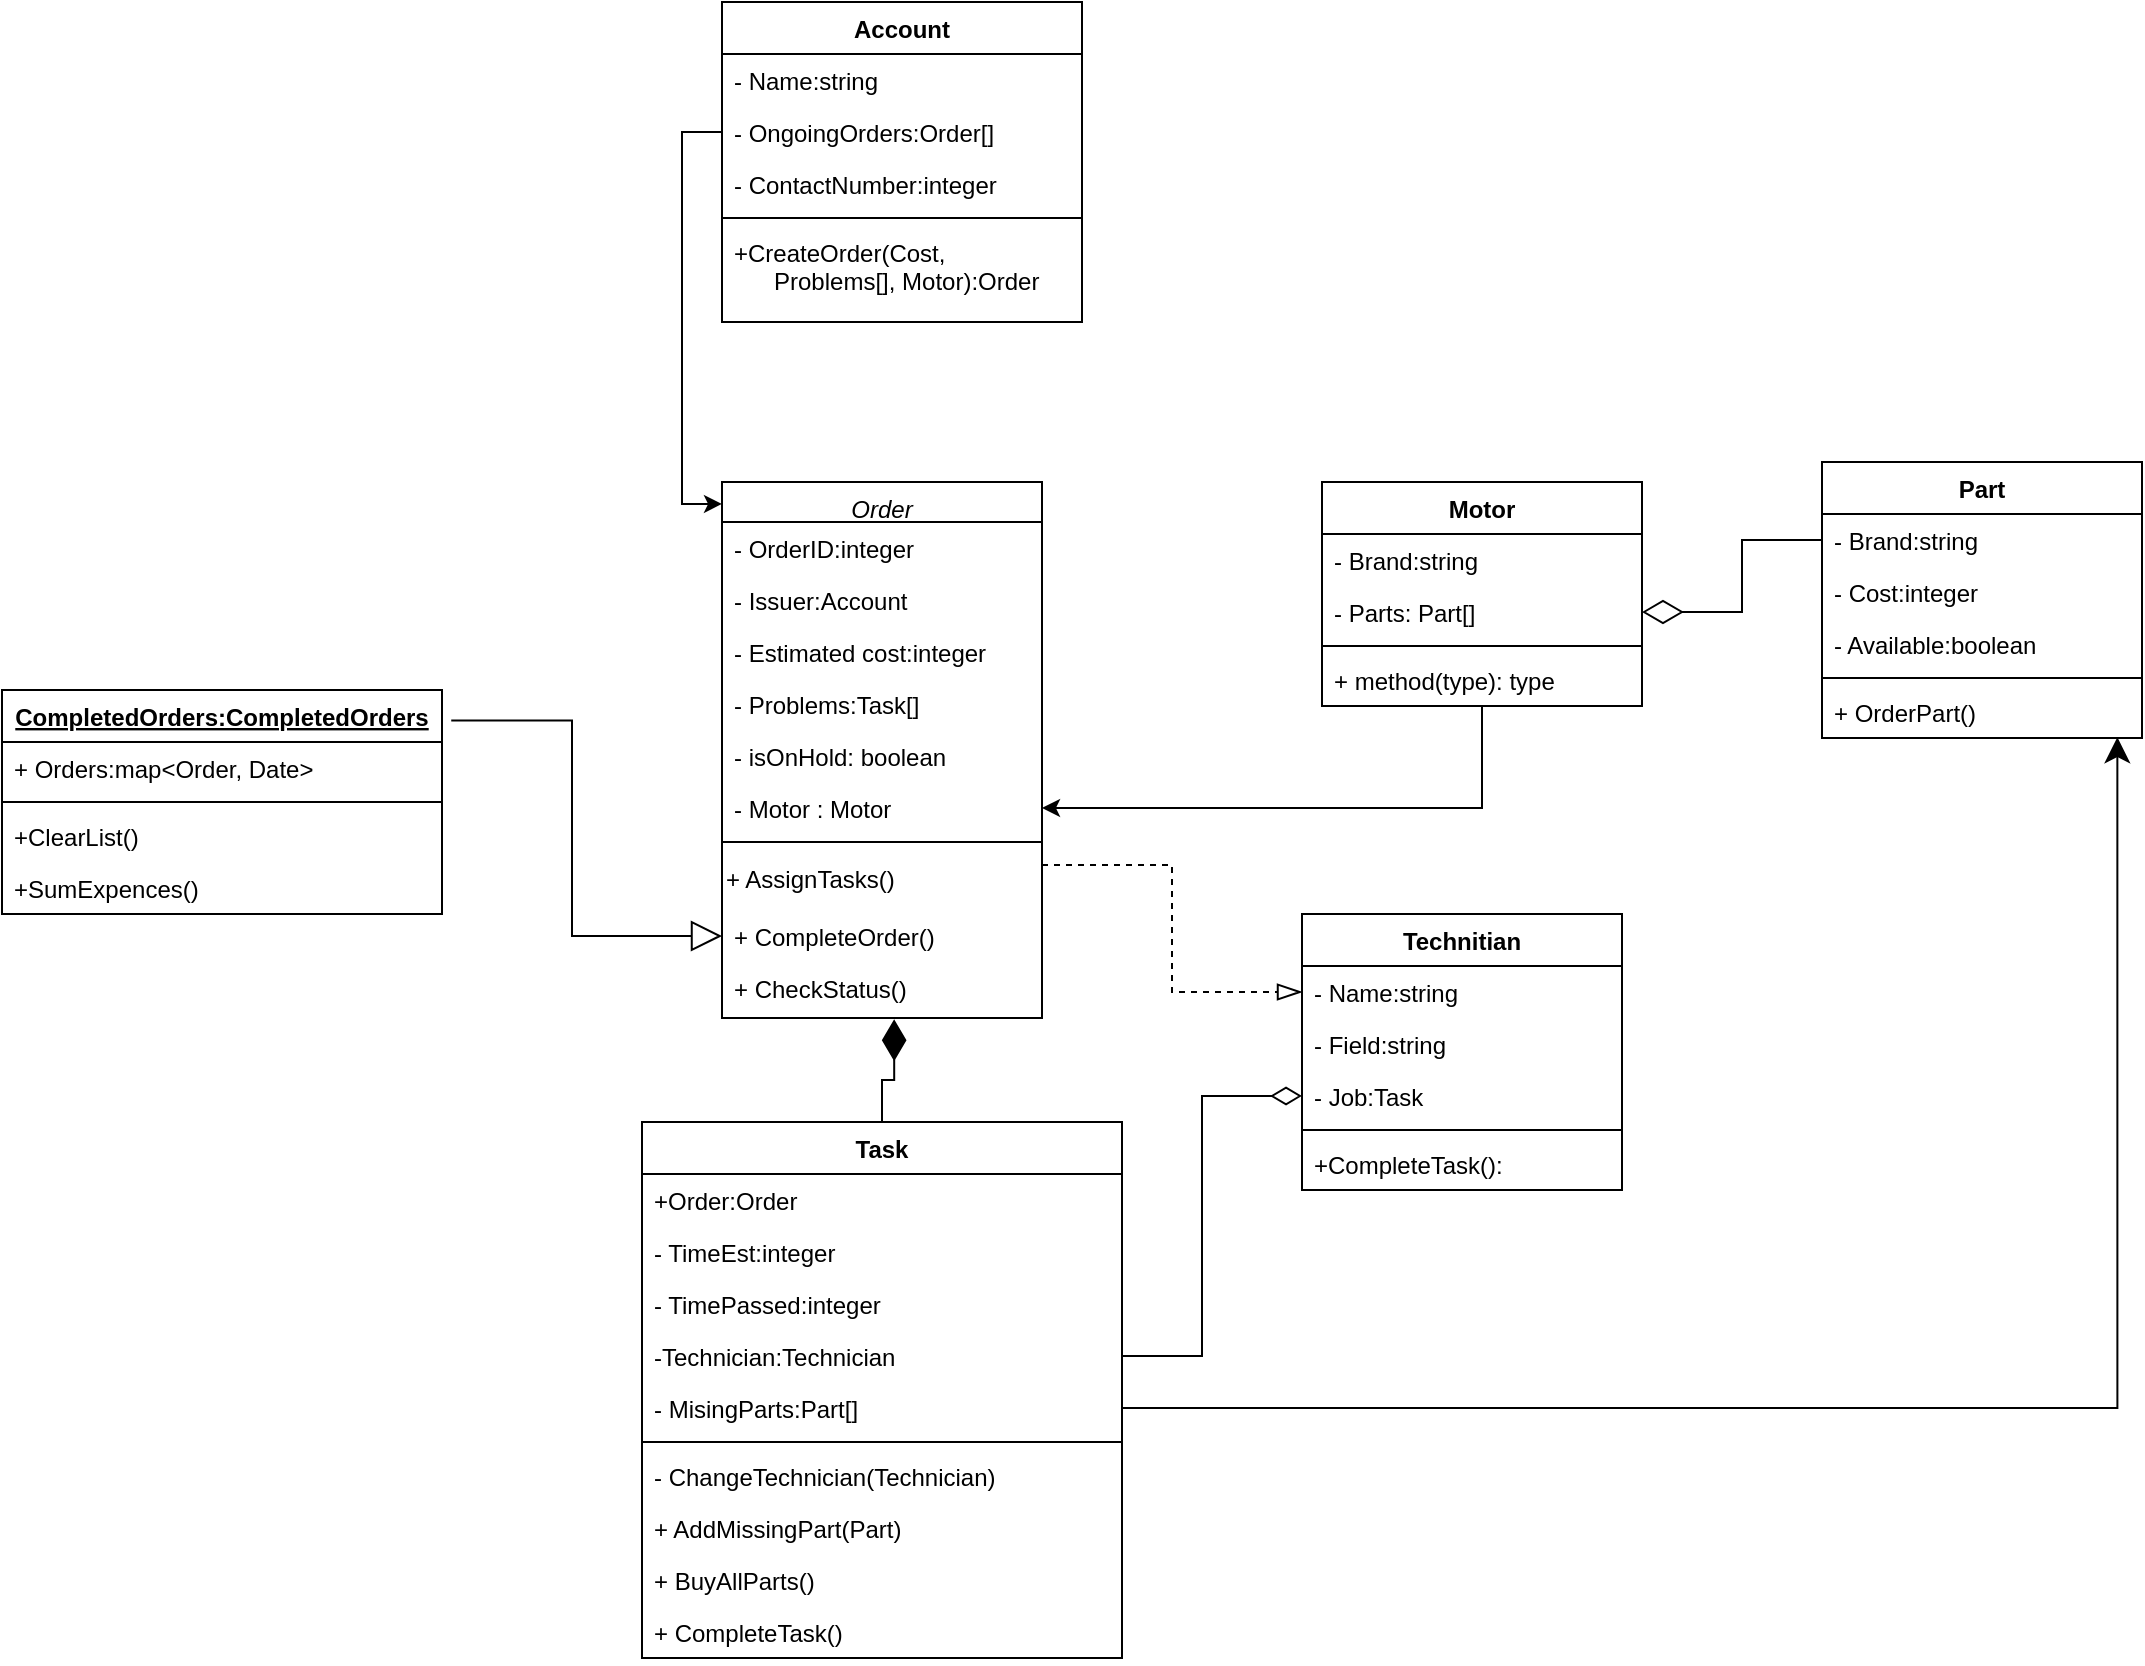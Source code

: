 <mxfile version="16.5.3" type="device"><diagram id="C5RBs43oDa-KdzZeNtuy" name="Page-1"><mxGraphModel dx="2073" dy="1854" grid="1" gridSize="10" guides="1" tooltips="1" connect="1" arrows="1" fold="1" page="1" pageScale="1" pageWidth="827" pageHeight="1169" math="0" shadow="0"><root><mxCell id="WIyWlLk6GJQsqaUBKTNV-0"/><mxCell id="WIyWlLk6GJQsqaUBKTNV-1" parent="WIyWlLk6GJQsqaUBKTNV-0"/><mxCell id="zkfFHV4jXpPFQw0GAbJ--0" value="Order" style="swimlane;fontStyle=2;align=center;verticalAlign=top;childLayout=stackLayout;horizontal=1;startSize=20;horizontalStack=0;resizeParent=1;resizeLast=0;collapsible=1;marginBottom=0;rounded=0;shadow=0;strokeWidth=1;" parent="WIyWlLk6GJQsqaUBKTNV-1" vertex="1"><mxGeometry x="180" y="130" width="160" height="268" as="geometry"><mxRectangle x="230" y="140" width="160" height="26" as="alternateBounds"/></mxGeometry></mxCell><mxCell id="Bdo8OqsHPUH7uapuBmTv-5" value="- OrderID:integer" style="text;strokeColor=none;fillColor=none;align=left;verticalAlign=top;spacingLeft=4;spacingRight=4;overflow=hidden;rotatable=0;points=[[0,0.5],[1,0.5]];portConstraint=eastwest;" vertex="1" parent="zkfFHV4jXpPFQw0GAbJ--0"><mxGeometry y="20" width="160" height="26" as="geometry"/></mxCell><mxCell id="zkfFHV4jXpPFQw0GAbJ--1" value="- Issuer:Account" style="text;align=left;verticalAlign=top;spacingLeft=4;spacingRight=4;overflow=hidden;rotatable=0;points=[[0,0.5],[1,0.5]];portConstraint=eastwest;" parent="zkfFHV4jXpPFQw0GAbJ--0" vertex="1"><mxGeometry y="46" width="160" height="26" as="geometry"/></mxCell><mxCell id="zkfFHV4jXpPFQw0GAbJ--2" value="- Estimated cost:integer" style="text;align=left;verticalAlign=top;spacingLeft=4;spacingRight=4;overflow=hidden;rotatable=0;points=[[0,0.5],[1,0.5]];portConstraint=eastwest;rounded=0;shadow=0;html=0;" parent="zkfFHV4jXpPFQw0GAbJ--0" vertex="1"><mxGeometry y="72" width="160" height="26" as="geometry"/></mxCell><mxCell id="zkfFHV4jXpPFQw0GAbJ--3" value="- Problems:Task[]" style="text;align=left;verticalAlign=top;spacingLeft=4;spacingRight=4;overflow=hidden;rotatable=0;points=[[0,0.5],[1,0.5]];portConstraint=eastwest;rounded=0;shadow=0;html=0;" parent="zkfFHV4jXpPFQw0GAbJ--0" vertex="1"><mxGeometry y="98" width="160" height="26" as="geometry"/></mxCell><mxCell id="Bdo8OqsHPUH7uapuBmTv-9" value="- isOnHold: boolean" style="text;strokeColor=none;fillColor=none;align=left;verticalAlign=top;spacingLeft=4;spacingRight=4;overflow=hidden;rotatable=0;points=[[0,0.5],[1,0.5]];portConstraint=eastwest;" vertex="1" parent="zkfFHV4jXpPFQw0GAbJ--0"><mxGeometry y="124" width="160" height="26" as="geometry"/></mxCell><mxCell id="N4tuDOvUZoSqtKssThmJ-8" value="- Motor : Motor" style="text;strokeColor=none;fillColor=none;align=left;verticalAlign=top;spacingLeft=4;spacingRight=4;overflow=hidden;rotatable=0;points=[[0,0.5],[1,0.5]];portConstraint=eastwest;" parent="zkfFHV4jXpPFQw0GAbJ--0" vertex="1"><mxGeometry y="150" width="160" height="26" as="geometry"/></mxCell><mxCell id="zkfFHV4jXpPFQw0GAbJ--4" value="" style="line;html=1;strokeWidth=1;align=left;verticalAlign=middle;spacingTop=-1;spacingLeft=3;spacingRight=3;rotatable=0;labelPosition=right;points=[];portConstraint=eastwest;" parent="zkfFHV4jXpPFQw0GAbJ--0" vertex="1"><mxGeometry y="176" width="160" height="8" as="geometry"/></mxCell><mxCell id="N4tuDOvUZoSqtKssThmJ-0" value="+ AssignTasks()" style="text;html=1;strokeColor=none;fillColor=none;align=left;verticalAlign=middle;whiteSpace=wrap;rounded=0;" parent="zkfFHV4jXpPFQw0GAbJ--0" vertex="1"><mxGeometry y="184" width="160" height="30" as="geometry"/></mxCell><mxCell id="uTESy3Ulh7mJzzTnR0VO-7" value="+ CompleteOrder()" style="text;strokeColor=none;fillColor=none;align=left;verticalAlign=top;spacingLeft=4;spacingRight=4;overflow=hidden;rotatable=0;points=[[0,0.5],[1,0.5]];portConstraint=eastwest;" parent="zkfFHV4jXpPFQw0GAbJ--0" vertex="1"><mxGeometry y="214" width="160" height="26" as="geometry"/></mxCell><mxCell id="zkfFHV4jXpPFQw0GAbJ--5" value="+ CheckStatus()" style="text;align=left;verticalAlign=top;spacingLeft=4;spacingRight=4;overflow=hidden;rotatable=0;points=[[0,0.5],[1,0.5]];portConstraint=eastwest;" parent="zkfFHV4jXpPFQw0GAbJ--0" vertex="1"><mxGeometry y="240" width="160" height="28" as="geometry"/></mxCell><mxCell id="Bdo8OqsHPUH7uapuBmTv-7" style="edgeStyle=orthogonalEdgeStyle;rounded=0;orthogonalLoop=1;jettySize=auto;html=1;entryX=1;entryY=0.5;entryDx=0;entryDy=0;" edge="1" parent="WIyWlLk6GJQsqaUBKTNV-1" source="N4tuDOvUZoSqtKssThmJ-1" target="N4tuDOvUZoSqtKssThmJ-8"><mxGeometry relative="1" as="geometry"/></mxCell><mxCell id="N4tuDOvUZoSqtKssThmJ-1" value="Motor" style="swimlane;fontStyle=1;align=center;verticalAlign=top;childLayout=stackLayout;horizontal=1;startSize=26;horizontalStack=0;resizeParent=1;resizeParentMax=0;resizeLast=0;collapsible=1;marginBottom=0;" parent="WIyWlLk6GJQsqaUBKTNV-1" vertex="1"><mxGeometry x="480" y="130" width="160" height="112" as="geometry"/></mxCell><mxCell id="N4tuDOvUZoSqtKssThmJ-2" value="- Brand:string" style="text;strokeColor=none;fillColor=none;align=left;verticalAlign=top;spacingLeft=4;spacingRight=4;overflow=hidden;rotatable=0;points=[[0,0.5],[1,0.5]];portConstraint=eastwest;" parent="N4tuDOvUZoSqtKssThmJ-1" vertex="1"><mxGeometry y="26" width="160" height="26" as="geometry"/></mxCell><mxCell id="N4tuDOvUZoSqtKssThmJ-13" value="- Parts: Part[]" style="text;strokeColor=none;fillColor=none;align=left;verticalAlign=top;spacingLeft=4;spacingRight=4;overflow=hidden;rotatable=0;points=[[0,0.5],[1,0.5]];portConstraint=eastwest;" parent="N4tuDOvUZoSqtKssThmJ-1" vertex="1"><mxGeometry y="52" width="160" height="26" as="geometry"/></mxCell><mxCell id="N4tuDOvUZoSqtKssThmJ-3" value="" style="line;strokeWidth=1;fillColor=none;align=left;verticalAlign=middle;spacingTop=-1;spacingLeft=3;spacingRight=3;rotatable=0;labelPosition=right;points=[];portConstraint=eastwest;" parent="N4tuDOvUZoSqtKssThmJ-1" vertex="1"><mxGeometry y="78" width="160" height="8" as="geometry"/></mxCell><mxCell id="N4tuDOvUZoSqtKssThmJ-4" value="+ method(type): type" style="text;strokeColor=none;fillColor=none;align=left;verticalAlign=top;spacingLeft=4;spacingRight=4;overflow=hidden;rotatable=0;points=[[0,0.5],[1,0.5]];portConstraint=eastwest;" parent="N4tuDOvUZoSqtKssThmJ-1" vertex="1"><mxGeometry y="86" width="160" height="26" as="geometry"/></mxCell><mxCell id="N4tuDOvUZoSqtKssThmJ-9" value="Technitian" style="swimlane;fontStyle=1;align=center;verticalAlign=top;childLayout=stackLayout;horizontal=1;startSize=26;horizontalStack=0;resizeParent=1;resizeParentMax=0;resizeLast=0;collapsible=1;marginBottom=0;" parent="WIyWlLk6GJQsqaUBKTNV-1" vertex="1"><mxGeometry x="470" y="346" width="160" height="138" as="geometry"/></mxCell><mxCell id="N4tuDOvUZoSqtKssThmJ-10" value="- Name:string" style="text;strokeColor=none;fillColor=none;align=left;verticalAlign=top;spacingLeft=4;spacingRight=4;overflow=hidden;rotatable=0;points=[[0,0.5],[1,0.5]];portConstraint=eastwest;" parent="N4tuDOvUZoSqtKssThmJ-9" vertex="1"><mxGeometry y="26" width="160" height="26" as="geometry"/></mxCell><mxCell id="N4tuDOvUZoSqtKssThmJ-25" value="- Field:string" style="text;strokeColor=none;fillColor=none;align=left;verticalAlign=top;spacingLeft=4;spacingRight=4;overflow=hidden;rotatable=0;points=[[0,0.5],[1,0.5]];portConstraint=eastwest;" parent="N4tuDOvUZoSqtKssThmJ-9" vertex="1"><mxGeometry y="52" width="160" height="26" as="geometry"/></mxCell><mxCell id="N4tuDOvUZoSqtKssThmJ-27" value="- Job:Task" style="text;strokeColor=none;fillColor=none;align=left;verticalAlign=top;spacingLeft=4;spacingRight=4;overflow=hidden;rotatable=0;points=[[0,0.5],[1,0.5]];portConstraint=eastwest;" parent="N4tuDOvUZoSqtKssThmJ-9" vertex="1"><mxGeometry y="78" width="160" height="26" as="geometry"/></mxCell><mxCell id="N4tuDOvUZoSqtKssThmJ-11" value="" style="line;strokeWidth=1;fillColor=none;align=left;verticalAlign=middle;spacingTop=-1;spacingLeft=3;spacingRight=3;rotatable=0;labelPosition=right;points=[];portConstraint=eastwest;" parent="N4tuDOvUZoSqtKssThmJ-9" vertex="1"><mxGeometry y="104" width="160" height="8" as="geometry"/></mxCell><mxCell id="N4tuDOvUZoSqtKssThmJ-12" value="+CompleteTask():" style="text;strokeColor=none;fillColor=none;align=left;verticalAlign=top;spacingLeft=4;spacingRight=4;overflow=hidden;rotatable=0;points=[[0,0.5],[1,0.5]];portConstraint=eastwest;" parent="N4tuDOvUZoSqtKssThmJ-9" vertex="1"><mxGeometry y="112" width="160" height="26" as="geometry"/></mxCell><mxCell id="N4tuDOvUZoSqtKssThmJ-17" value="Part" style="swimlane;fontStyle=1;align=center;verticalAlign=top;childLayout=stackLayout;horizontal=1;startSize=26;horizontalStack=0;resizeParent=1;resizeParentMax=0;resizeLast=0;collapsible=1;marginBottom=0;" parent="WIyWlLk6GJQsqaUBKTNV-1" vertex="1"><mxGeometry x="730" y="120" width="160" height="138" as="geometry"/></mxCell><mxCell id="N4tuDOvUZoSqtKssThmJ-18" value="- Brand:string" style="text;strokeColor=none;fillColor=none;align=left;verticalAlign=top;spacingLeft=4;spacingRight=4;overflow=hidden;rotatable=0;points=[[0,0.5],[1,0.5]];portConstraint=eastwest;" parent="N4tuDOvUZoSqtKssThmJ-17" vertex="1"><mxGeometry y="26" width="160" height="26" as="geometry"/></mxCell><mxCell id="N4tuDOvUZoSqtKssThmJ-21" value="- Cost:integer" style="text;strokeColor=none;fillColor=none;align=left;verticalAlign=top;spacingLeft=4;spacingRight=4;overflow=hidden;rotatable=0;points=[[0,0.5],[1,0.5]];portConstraint=eastwest;" parent="N4tuDOvUZoSqtKssThmJ-17" vertex="1"><mxGeometry y="52" width="160" height="26" as="geometry"/></mxCell><mxCell id="N4tuDOvUZoSqtKssThmJ-22" value="- Available:boolean" style="text;strokeColor=none;fillColor=none;align=left;verticalAlign=top;spacingLeft=4;spacingRight=4;overflow=hidden;rotatable=0;points=[[0,0.5],[1,0.5]];portConstraint=eastwest;" parent="N4tuDOvUZoSqtKssThmJ-17" vertex="1"><mxGeometry y="78" width="160" height="26" as="geometry"/></mxCell><mxCell id="N4tuDOvUZoSqtKssThmJ-19" value="" style="line;strokeWidth=1;fillColor=none;align=left;verticalAlign=middle;spacingTop=-1;spacingLeft=3;spacingRight=3;rotatable=0;labelPosition=right;points=[];portConstraint=eastwest;" parent="N4tuDOvUZoSqtKssThmJ-17" vertex="1"><mxGeometry y="104" width="160" height="8" as="geometry"/></mxCell><mxCell id="N4tuDOvUZoSqtKssThmJ-20" value="+ OrderPart()" style="text;strokeColor=none;fillColor=none;align=left;verticalAlign=top;spacingLeft=4;spacingRight=4;overflow=hidden;rotatable=0;points=[[0,0.5],[1,0.5]];portConstraint=eastwest;" parent="N4tuDOvUZoSqtKssThmJ-17" vertex="1"><mxGeometry y="112" width="160" height="26" as="geometry"/></mxCell><mxCell id="N4tuDOvUZoSqtKssThmJ-23" style="edgeStyle=orthogonalEdgeStyle;rounded=0;orthogonalLoop=1;jettySize=auto;html=1;exitX=0;exitY=0.5;exitDx=0;exitDy=0;entryX=1;entryY=0.5;entryDx=0;entryDy=0;startArrow=none;startFill=0;endArrow=diamondThin;endFill=0;endSize=18;" parent="WIyWlLk6GJQsqaUBKTNV-1" source="N4tuDOvUZoSqtKssThmJ-18" target="N4tuDOvUZoSqtKssThmJ-13" edge="1"><mxGeometry relative="1" as="geometry"/></mxCell><mxCell id="N4tuDOvUZoSqtKssThmJ-32" style="edgeStyle=orthogonalEdgeStyle;rounded=0;orthogonalLoop=1;jettySize=auto;html=1;exitX=0.5;exitY=0;exitDx=0;exitDy=0;startArrow=none;startFill=0;endArrow=diamondThin;endFill=1;endSize=18;entryX=0.538;entryY=1.023;entryDx=0;entryDy=0;entryPerimeter=0;" parent="WIyWlLk6GJQsqaUBKTNV-1" source="N4tuDOvUZoSqtKssThmJ-28" target="zkfFHV4jXpPFQw0GAbJ--5" edge="1"><mxGeometry relative="1" as="geometry"><mxPoint x="300" y="330" as="targetPoint"/></mxGeometry></mxCell><mxCell id="N4tuDOvUZoSqtKssThmJ-28" value="Task" style="swimlane;fontStyle=1;align=center;verticalAlign=top;childLayout=stackLayout;horizontal=1;startSize=26;horizontalStack=0;resizeParent=1;resizeParentMax=0;resizeLast=0;collapsible=1;marginBottom=0;" parent="WIyWlLk6GJQsqaUBKTNV-1" vertex="1"><mxGeometry x="140" y="450" width="240" height="268" as="geometry"/></mxCell><mxCell id="N4tuDOvUZoSqtKssThmJ-29" value="+Order:Order" style="text;strokeColor=none;fillColor=none;align=left;verticalAlign=top;spacingLeft=4;spacingRight=4;overflow=hidden;rotatable=0;points=[[0,0.5],[1,0.5]];portConstraint=eastwest;" parent="N4tuDOvUZoSqtKssThmJ-28" vertex="1"><mxGeometry y="26" width="240" height="26" as="geometry"/></mxCell><mxCell id="N4tuDOvUZoSqtKssThmJ-34" value="- TimeEst:integer" style="text;strokeColor=none;fillColor=none;align=left;verticalAlign=top;spacingLeft=4;spacingRight=4;overflow=hidden;rotatable=0;points=[[0,0.5],[1,0.5]];portConstraint=eastwest;" parent="N4tuDOvUZoSqtKssThmJ-28" vertex="1"><mxGeometry y="52" width="240" height="26" as="geometry"/></mxCell><mxCell id="N4tuDOvUZoSqtKssThmJ-43" value="- TimePassed:integer" style="text;strokeColor=none;fillColor=none;align=left;verticalAlign=top;spacingLeft=4;spacingRight=4;overflow=hidden;rotatable=0;points=[[0,0.5],[1,0.5]];portConstraint=eastwest;" parent="N4tuDOvUZoSqtKssThmJ-28" vertex="1"><mxGeometry y="78" width="240" height="26" as="geometry"/></mxCell><mxCell id="N4tuDOvUZoSqtKssThmJ-35" value="-Technician:Technician" style="text;strokeColor=none;fillColor=none;align=left;verticalAlign=top;spacingLeft=4;spacingRight=4;overflow=hidden;rotatable=0;points=[[0,0.5],[1,0.5]];portConstraint=eastwest;" parent="N4tuDOvUZoSqtKssThmJ-28" vertex="1"><mxGeometry y="104" width="240" height="26" as="geometry"/></mxCell><mxCell id="N4tuDOvUZoSqtKssThmJ-37" value="- MisingParts:Part[]" style="text;strokeColor=none;fillColor=none;align=left;verticalAlign=top;spacingLeft=4;spacingRight=4;overflow=hidden;rotatable=0;points=[[0,0.5],[1,0.5]];portConstraint=eastwest;" parent="N4tuDOvUZoSqtKssThmJ-28" vertex="1"><mxGeometry y="130" width="240" height="26" as="geometry"/></mxCell><mxCell id="N4tuDOvUZoSqtKssThmJ-30" value="" style="line;strokeWidth=1;fillColor=none;align=left;verticalAlign=middle;spacingTop=-1;spacingLeft=3;spacingRight=3;rotatable=0;labelPosition=right;points=[];portConstraint=eastwest;" parent="N4tuDOvUZoSqtKssThmJ-28" vertex="1"><mxGeometry y="156" width="240" height="8" as="geometry"/></mxCell><mxCell id="N4tuDOvUZoSqtKssThmJ-31" value="- ChangeTechnician(Technician)" style="text;strokeColor=none;fillColor=none;align=left;verticalAlign=top;spacingLeft=4;spacingRight=4;overflow=hidden;rotatable=0;points=[[0,0.5],[1,0.5]];portConstraint=eastwest;" parent="N4tuDOvUZoSqtKssThmJ-28" vertex="1"><mxGeometry y="164" width="240" height="26" as="geometry"/></mxCell><mxCell id="N4tuDOvUZoSqtKssThmJ-38" value="+ AddMissingPart(Part)" style="text;strokeColor=none;fillColor=none;align=left;verticalAlign=top;spacingLeft=4;spacingRight=4;overflow=hidden;rotatable=0;points=[[0,0.5],[1,0.5]];portConstraint=eastwest;" parent="N4tuDOvUZoSqtKssThmJ-28" vertex="1"><mxGeometry y="190" width="240" height="26" as="geometry"/></mxCell><mxCell id="N4tuDOvUZoSqtKssThmJ-39" value="+ BuyAllParts()" style="text;strokeColor=none;fillColor=none;align=left;verticalAlign=top;spacingLeft=4;spacingRight=4;overflow=hidden;rotatable=0;points=[[0,0.5],[1,0.5]];portConstraint=eastwest;" parent="N4tuDOvUZoSqtKssThmJ-28" vertex="1"><mxGeometry y="216" width="240" height="26" as="geometry"/></mxCell><mxCell id="N4tuDOvUZoSqtKssThmJ-42" value="+ CompleteTask()" style="text;strokeColor=none;fillColor=none;align=left;verticalAlign=top;spacingLeft=4;spacingRight=4;overflow=hidden;rotatable=0;points=[[0,0.5],[1,0.5]];portConstraint=eastwest;" parent="N4tuDOvUZoSqtKssThmJ-28" vertex="1"><mxGeometry y="242" width="240" height="26" as="geometry"/></mxCell><mxCell id="N4tuDOvUZoSqtKssThmJ-33" style="edgeStyle=orthogonalEdgeStyle;rounded=0;orthogonalLoop=1;jettySize=auto;html=1;exitX=1;exitY=0.25;exitDx=0;exitDy=0;entryX=0;entryY=0.5;entryDx=0;entryDy=0;startArrow=none;startFill=0;endArrow=blockThin;endFill=0;endSize=10;dashed=1;" parent="WIyWlLk6GJQsqaUBKTNV-1" source="N4tuDOvUZoSqtKssThmJ-0" target="N4tuDOvUZoSqtKssThmJ-10" edge="1"><mxGeometry relative="1" as="geometry"/></mxCell><mxCell id="N4tuDOvUZoSqtKssThmJ-36" style="edgeStyle=orthogonalEdgeStyle;rounded=0;orthogonalLoop=1;jettySize=auto;html=1;exitX=1;exitY=0.5;exitDx=0;exitDy=0;entryX=0;entryY=0.5;entryDx=0;entryDy=0;startArrow=none;startFill=0;endArrow=diamondThin;endFill=0;endSize=13;" parent="WIyWlLk6GJQsqaUBKTNV-1" source="N4tuDOvUZoSqtKssThmJ-35" target="N4tuDOvUZoSqtKssThmJ-27" edge="1"><mxGeometry relative="1" as="geometry"/></mxCell><mxCell id="N4tuDOvUZoSqtKssThmJ-41" style="edgeStyle=orthogonalEdgeStyle;rounded=0;orthogonalLoop=1;jettySize=auto;html=1;exitX=1;exitY=0.5;exitDx=0;exitDy=0;entryX=0.923;entryY=0.984;entryDx=0;entryDy=0;entryPerimeter=0;startArrow=none;startFill=0;endArrow=classic;endFill=1;endSize=10;" parent="WIyWlLk6GJQsqaUBKTNV-1" source="N4tuDOvUZoSqtKssThmJ-37" target="N4tuDOvUZoSqtKssThmJ-20" edge="1"><mxGeometry relative="1" as="geometry"/></mxCell><mxCell id="uTESy3Ulh7mJzzTnR0VO-0" value="CompletedOrders:CompletedOrders" style="swimlane;fontStyle=5;align=center;verticalAlign=top;childLayout=stackLayout;horizontal=1;startSize=26;horizontalStack=0;resizeParent=1;resizeParentMax=0;resizeLast=0;collapsible=1;marginBottom=0;" parent="WIyWlLk6GJQsqaUBKTNV-1" vertex="1"><mxGeometry x="-180" y="234" width="220" height="112" as="geometry"/></mxCell><mxCell id="uTESy3Ulh7mJzzTnR0VO-1" value="+ Orders:map&lt;Order, Date&gt;" style="text;strokeColor=none;fillColor=none;align=left;verticalAlign=top;spacingLeft=4;spacingRight=4;overflow=hidden;rotatable=0;points=[[0,0.5],[1,0.5]];portConstraint=eastwest;" parent="uTESy3Ulh7mJzzTnR0VO-0" vertex="1"><mxGeometry y="26" width="220" height="26" as="geometry"/></mxCell><mxCell id="uTESy3Ulh7mJzzTnR0VO-2" value="" style="line;strokeWidth=1;fillColor=none;align=left;verticalAlign=middle;spacingTop=-1;spacingLeft=3;spacingRight=3;rotatable=0;labelPosition=right;points=[];portConstraint=eastwest;" parent="uTESy3Ulh7mJzzTnR0VO-0" vertex="1"><mxGeometry y="52" width="220" height="8" as="geometry"/></mxCell><mxCell id="uTESy3Ulh7mJzzTnR0VO-3" value="+ClearList()" style="text;strokeColor=none;fillColor=none;align=left;verticalAlign=top;spacingLeft=4;spacingRight=4;overflow=hidden;rotatable=0;points=[[0,0.5],[1,0.5]];portConstraint=eastwest;" parent="uTESy3Ulh7mJzzTnR0VO-0" vertex="1"><mxGeometry y="60" width="220" height="26" as="geometry"/></mxCell><mxCell id="uTESy3Ulh7mJzzTnR0VO-9" value="+SumExpences()" style="text;strokeColor=none;fillColor=none;align=left;verticalAlign=top;spacingLeft=4;spacingRight=4;overflow=hidden;rotatable=0;points=[[0,0.5],[1,0.5]];portConstraint=eastwest;" parent="uTESy3Ulh7mJzzTnR0VO-0" vertex="1"><mxGeometry y="86" width="220" height="26" as="geometry"/></mxCell><mxCell id="uTESy3Ulh7mJzzTnR0VO-8" style="edgeStyle=orthogonalEdgeStyle;rounded=0;orthogonalLoop=1;jettySize=auto;html=1;exitX=0;exitY=0.5;exitDx=0;exitDy=0;entryX=1.021;entryY=0.136;entryDx=0;entryDy=0;entryPerimeter=0;endArrow=none;endFill=0;startArrow=block;startFill=0;strokeWidth=1;jumpSize=6;endSize=6;startSize=13;" parent="WIyWlLk6GJQsqaUBKTNV-1" source="uTESy3Ulh7mJzzTnR0VO-7" target="uTESy3Ulh7mJzzTnR0VO-0" edge="1"><mxGeometry relative="1" as="geometry"/></mxCell><mxCell id="Bdo8OqsHPUH7uapuBmTv-0" value="Account" style="swimlane;fontStyle=1;align=center;verticalAlign=top;childLayout=stackLayout;horizontal=1;startSize=26;horizontalStack=0;resizeParent=1;resizeParentMax=0;resizeLast=0;collapsible=1;marginBottom=0;" vertex="1" parent="WIyWlLk6GJQsqaUBKTNV-1"><mxGeometry x="180" y="-110" width="180" height="160" as="geometry"/></mxCell><mxCell id="Bdo8OqsHPUH7uapuBmTv-1" value="- Name:string" style="text;strokeColor=none;fillColor=none;align=left;verticalAlign=top;spacingLeft=4;spacingRight=4;overflow=hidden;rotatable=0;points=[[0,0.5],[1,0.5]];portConstraint=eastwest;" vertex="1" parent="Bdo8OqsHPUH7uapuBmTv-0"><mxGeometry y="26" width="180" height="26" as="geometry"/></mxCell><mxCell id="Bdo8OqsHPUH7uapuBmTv-4" value="- OngoingOrders:Order[]" style="text;strokeColor=none;fillColor=none;align=left;verticalAlign=top;spacingLeft=4;spacingRight=4;overflow=hidden;rotatable=0;points=[[0,0.5],[1,0.5]];portConstraint=eastwest;" vertex="1" parent="Bdo8OqsHPUH7uapuBmTv-0"><mxGeometry y="52" width="180" height="26" as="geometry"/></mxCell><mxCell id="Bdo8OqsHPUH7uapuBmTv-6" value="- ContactNumber:integer" style="text;strokeColor=none;fillColor=none;align=left;verticalAlign=top;spacingLeft=4;spacingRight=4;overflow=hidden;rotatable=0;points=[[0,0.5],[1,0.5]];portConstraint=eastwest;" vertex="1" parent="Bdo8OqsHPUH7uapuBmTv-0"><mxGeometry y="78" width="180" height="26" as="geometry"/></mxCell><mxCell id="Bdo8OqsHPUH7uapuBmTv-2" value="" style="line;strokeWidth=1;fillColor=none;align=left;verticalAlign=middle;spacingTop=-1;spacingLeft=3;spacingRight=3;rotatable=0;labelPosition=right;points=[];portConstraint=eastwest;" vertex="1" parent="Bdo8OqsHPUH7uapuBmTv-0"><mxGeometry y="104" width="180" height="8" as="geometry"/></mxCell><mxCell id="Bdo8OqsHPUH7uapuBmTv-3" value="+CreateOrder(Cost, &#10;      Problems[], Motor):Order" style="text;strokeColor=none;fillColor=none;align=left;verticalAlign=top;spacingLeft=4;spacingRight=4;overflow=hidden;rotatable=0;points=[[0,0.5],[1,0.5]];portConstraint=eastwest;" vertex="1" parent="Bdo8OqsHPUH7uapuBmTv-0"><mxGeometry y="112" width="180" height="48" as="geometry"/></mxCell><mxCell id="Bdo8OqsHPUH7uapuBmTv-8" style="edgeStyle=orthogonalEdgeStyle;rounded=0;orthogonalLoop=1;jettySize=auto;html=1;entryX=0;entryY=0.041;entryDx=0;entryDy=0;entryPerimeter=0;" edge="1" parent="WIyWlLk6GJQsqaUBKTNV-1" source="Bdo8OqsHPUH7uapuBmTv-4" target="zkfFHV4jXpPFQw0GAbJ--0"><mxGeometry relative="1" as="geometry"/></mxCell></root></mxGraphModel></diagram></mxfile>